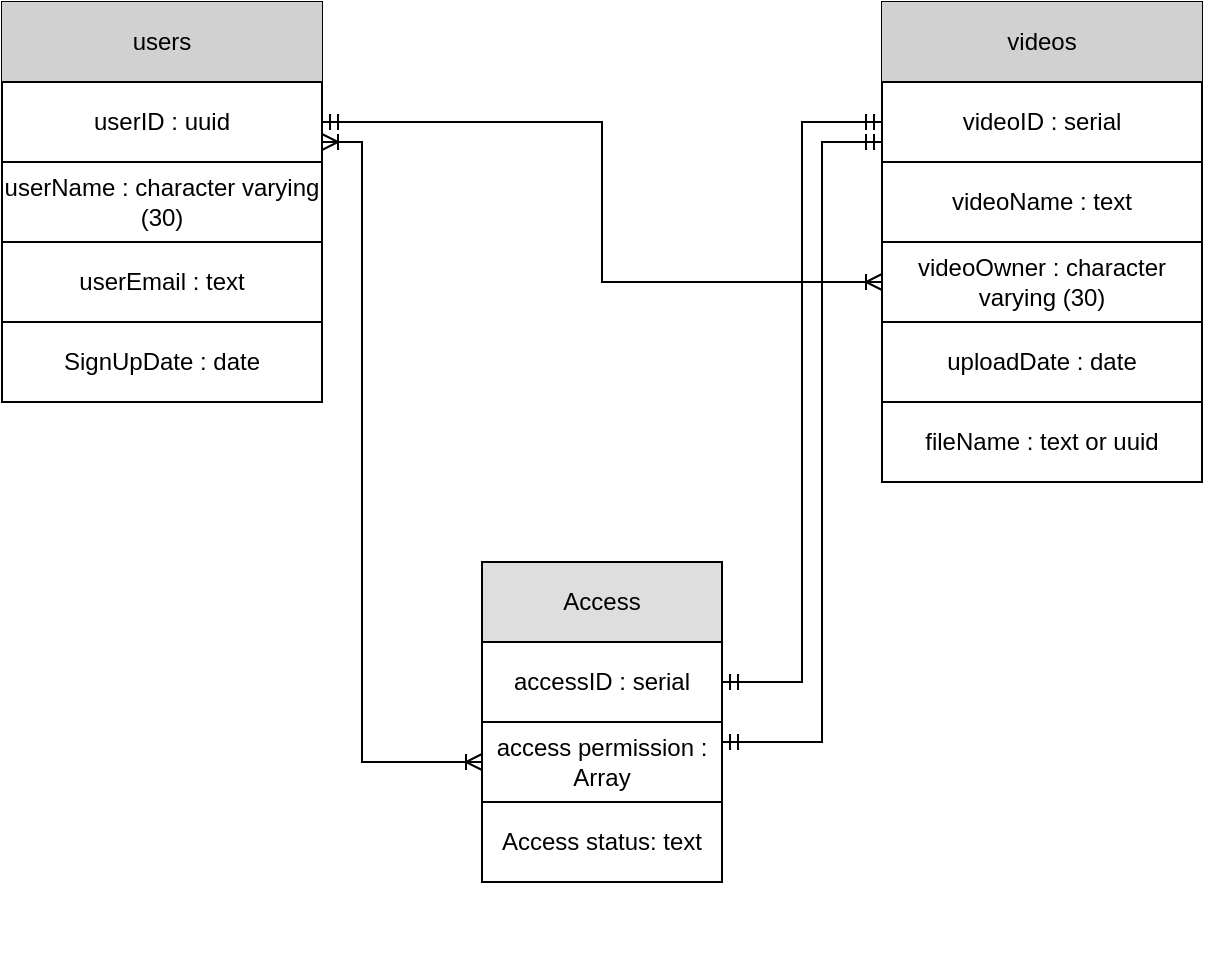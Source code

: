 <mxfile version="20.8.10" type="github">
  <diagram name="Page-1" id="x4iJGQ0KPtCMB_jyQW9S">
    <mxGraphModel dx="724" dy="390" grid="1" gridSize="10" guides="1" tooltips="1" connect="1" arrows="1" fold="1" page="1" pageScale="1" pageWidth="827" pageHeight="1169" math="0" shadow="0">
      <root>
        <mxCell id="0" />
        <mxCell id="1" parent="0" />
        <mxCell id="8FAOilzrqgQx4W-jh3Jm-20" value="" style="group" vertex="1" connectable="0" parent="1">
          <mxGeometry x="280" y="360" width="120" height="200" as="geometry" />
        </mxCell>
        <mxCell id="8FAOilzrqgQx4W-jh3Jm-7" value="" style="rounded=0;whiteSpace=wrap;html=1;" vertex="1" parent="8FAOilzrqgQx4W-jh3Jm-20">
          <mxGeometry width="120" height="160" as="geometry" />
        </mxCell>
        <mxCell id="8FAOilzrqgQx4W-jh3Jm-8" value="Access" style="rounded=0;whiteSpace=wrap;html=1;fillColor=#dedede;" vertex="1" parent="8FAOilzrqgQx4W-jh3Jm-20">
          <mxGeometry width="120" height="40" as="geometry" />
        </mxCell>
        <mxCell id="8FAOilzrqgQx4W-jh3Jm-5" value="&lt;div&gt;access permission : Array&lt;/div&gt;" style="rounded=0;whiteSpace=wrap;html=1;" vertex="1" parent="8FAOilzrqgQx4W-jh3Jm-20">
          <mxGeometry y="80" width="120" height="40" as="geometry" />
        </mxCell>
        <mxCell id="8FAOilzrqgQx4W-jh3Jm-10" value="Access status: text" style="rounded=0;whiteSpace=wrap;html=1;fillColor=default;" vertex="1" parent="8FAOilzrqgQx4W-jh3Jm-20">
          <mxGeometry y="120" width="120" height="40" as="geometry" />
        </mxCell>
        <mxCell id="8FAOilzrqgQx4W-jh3Jm-15" value="accessID : serial" style="rounded=0;whiteSpace=wrap;html=1;fillColor=default;" vertex="1" parent="8FAOilzrqgQx4W-jh3Jm-20">
          <mxGeometry y="40" width="120" height="40" as="geometry" />
        </mxCell>
        <mxCell id="8FAOilzrqgQx4W-jh3Jm-21" value="" style="group" vertex="1" connectable="0" parent="1">
          <mxGeometry x="480" y="80" width="160" height="240" as="geometry" />
        </mxCell>
        <mxCell id="uvVCpmAjIxrzyu7uWYnQ-92" value="" style="rounded=0;whiteSpace=wrap;html=1;" parent="8FAOilzrqgQx4W-jh3Jm-21" vertex="1">
          <mxGeometry width="160" height="200" as="geometry" />
        </mxCell>
        <mxCell id="uvVCpmAjIxrzyu7uWYnQ-93" value="" style="rounded=0;whiteSpace=wrap;html=1;" parent="8FAOilzrqgQx4W-jh3Jm-21" vertex="1">
          <mxGeometry width="160" height="40" as="geometry" />
        </mxCell>
        <mxCell id="uvVCpmAjIxrzyu7uWYnQ-94" value="videos" style="text;strokeColor=none;align=center;fillColor=#D1D1D1;html=1;verticalAlign=middle;whiteSpace=wrap;rounded=0;" parent="8FAOilzrqgQx4W-jh3Jm-21" vertex="1">
          <mxGeometry width="160" height="40" as="geometry" />
        </mxCell>
        <mxCell id="uvVCpmAjIxrzyu7uWYnQ-103" value="" style="rounded=0;whiteSpace=wrap;html=1;fillColor=none;" parent="8FAOilzrqgQx4W-jh3Jm-21" vertex="1">
          <mxGeometry y="40" width="160" height="40" as="geometry" />
        </mxCell>
        <mxCell id="uvVCpmAjIxrzyu7uWYnQ-104" value="videoID : serial" style="text;strokeColor=none;align=center;fillColor=none;html=1;verticalAlign=middle;whiteSpace=wrap;rounded=0;" parent="8FAOilzrqgQx4W-jh3Jm-21" vertex="1">
          <mxGeometry y="40" width="160" height="40" as="geometry" />
        </mxCell>
        <mxCell id="uvVCpmAjIxrzyu7uWYnQ-105" value="videoName : text" style="rounded=0;whiteSpace=wrap;html=1;fillColor=none;" parent="8FAOilzrqgQx4W-jh3Jm-21" vertex="1">
          <mxGeometry y="80" width="160" height="40" as="geometry" />
        </mxCell>
        <mxCell id="uvVCpmAjIxrzyu7uWYnQ-106" value="videoOwner : character varying (30)" style="rounded=0;whiteSpace=wrap;html=1;fillColor=none;" parent="8FAOilzrqgQx4W-jh3Jm-21" vertex="1">
          <mxGeometry y="120" width="160" height="40" as="geometry" />
        </mxCell>
        <mxCell id="uvVCpmAjIxrzyu7uWYnQ-107" value="uploadDate : date" style="whiteSpace=wrap;html=1;fillColor=none;" parent="8FAOilzrqgQx4W-jh3Jm-21" vertex="1">
          <mxGeometry y="160" width="160" height="40" as="geometry" />
        </mxCell>
        <mxCell id="8FAOilzrqgQx4W-jh3Jm-6" value="fileName : text or uuid" style="rounded=0;whiteSpace=wrap;html=1;" vertex="1" parent="8FAOilzrqgQx4W-jh3Jm-21">
          <mxGeometry y="200" width="160" height="40" as="geometry" />
        </mxCell>
        <mxCell id="8FAOilzrqgQx4W-jh3Jm-22" value="" style="group" vertex="1" connectable="0" parent="1">
          <mxGeometry x="40" y="80" width="160" height="200" as="geometry" />
        </mxCell>
        <mxCell id="uvVCpmAjIxrzyu7uWYnQ-89" value="" style="rounded=0;whiteSpace=wrap;html=1;" parent="8FAOilzrqgQx4W-jh3Jm-22" vertex="1">
          <mxGeometry width="160" height="200" as="geometry" />
        </mxCell>
        <mxCell id="uvVCpmAjIxrzyu7uWYnQ-90" value="" style="rounded=0;whiteSpace=wrap;html=1;" parent="8FAOilzrqgQx4W-jh3Jm-22" vertex="1">
          <mxGeometry width="160" height="40" as="geometry" />
        </mxCell>
        <mxCell id="uvVCpmAjIxrzyu7uWYnQ-91" value="users" style="text;strokeColor=none;align=center;fillColor=#D1D1D1;html=1;verticalAlign=middle;whiteSpace=wrap;rounded=0;" parent="8FAOilzrqgQx4W-jh3Jm-22" vertex="1">
          <mxGeometry width="160" height="40" as="geometry" />
        </mxCell>
        <mxCell id="uvVCpmAjIxrzyu7uWYnQ-95" value="" style="rounded=0;whiteSpace=wrap;html=1;" parent="8FAOilzrqgQx4W-jh3Jm-22" vertex="1">
          <mxGeometry y="40" width="160" height="40" as="geometry" />
        </mxCell>
        <mxCell id="uvVCpmAjIxrzyu7uWYnQ-96" value="userID : uuid" style="text;strokeColor=none;align=center;fillColor=none;html=1;verticalAlign=middle;whiteSpace=wrap;rounded=0;" parent="8FAOilzrqgQx4W-jh3Jm-22" vertex="1">
          <mxGeometry y="40" width="160" height="40" as="geometry" />
        </mxCell>
        <mxCell id="uvVCpmAjIxrzyu7uWYnQ-97" value="" style="rounded=0;whiteSpace=wrap;html=1;fillColor=none;" parent="8FAOilzrqgQx4W-jh3Jm-22" vertex="1">
          <mxGeometry y="80" width="160" height="40" as="geometry" />
        </mxCell>
        <mxCell id="uvVCpmAjIxrzyu7uWYnQ-98" value="userName : character varying (30)" style="text;strokeColor=none;align=center;fillColor=none;html=1;verticalAlign=middle;whiteSpace=wrap;rounded=0;" parent="8FAOilzrqgQx4W-jh3Jm-22" vertex="1">
          <mxGeometry y="80" width="160" height="40" as="geometry" />
        </mxCell>
        <mxCell id="uvVCpmAjIxrzyu7uWYnQ-99" value="" style="rounded=0;whiteSpace=wrap;html=1;fillColor=none;" parent="8FAOilzrqgQx4W-jh3Jm-22" vertex="1">
          <mxGeometry y="120" width="160" height="40" as="geometry" />
        </mxCell>
        <mxCell id="uvVCpmAjIxrzyu7uWYnQ-100" value="&lt;div&gt;userEmail : text&lt;/div&gt;" style="text;strokeColor=none;align=center;fillColor=none;html=1;verticalAlign=middle;whiteSpace=wrap;rounded=0;" parent="8FAOilzrqgQx4W-jh3Jm-22" vertex="1">
          <mxGeometry y="120" width="160" height="40" as="geometry" />
        </mxCell>
        <mxCell id="uvVCpmAjIxrzyu7uWYnQ-109" value="SignUpDate : date" style="rounded=0;whiteSpace=wrap;html=1;fillColor=none;" parent="8FAOilzrqgQx4W-jh3Jm-22" vertex="1">
          <mxGeometry y="160" width="160" height="40" as="geometry" />
        </mxCell>
        <mxCell id="8FAOilzrqgQx4W-jh3Jm-23" style="edgeStyle=orthogonalEdgeStyle;rounded=0;orthogonalLoop=1;jettySize=auto;html=1;exitX=1;exitY=0.5;exitDx=0;exitDy=0;entryX=0;entryY=0.5;entryDx=0;entryDy=0;endArrow=ERoneToMany;endFill=0;startArrow=ERmandOne;startFill=0;" edge="1" parent="1" source="uvVCpmAjIxrzyu7uWYnQ-96" target="uvVCpmAjIxrzyu7uWYnQ-106">
          <mxGeometry relative="1" as="geometry" />
        </mxCell>
        <mxCell id="8FAOilzrqgQx4W-jh3Jm-24" style="edgeStyle=orthogonalEdgeStyle;rounded=0;orthogonalLoop=1;jettySize=auto;html=1;exitX=0;exitY=0.5;exitDx=0;exitDy=0;entryX=1;entryY=0.75;entryDx=0;entryDy=0;endArrow=ERoneToMany;endFill=0;startArrow=ERoneToMany;startFill=0;" edge="1" parent="1" source="8FAOilzrqgQx4W-jh3Jm-5" target="uvVCpmAjIxrzyu7uWYnQ-96">
          <mxGeometry relative="1" as="geometry">
            <Array as="points">
              <mxPoint x="220" y="460" />
              <mxPoint x="220" y="150" />
            </Array>
          </mxGeometry>
        </mxCell>
        <mxCell id="8FAOilzrqgQx4W-jh3Jm-25" style="edgeStyle=orthogonalEdgeStyle;rounded=0;orthogonalLoop=1;jettySize=auto;html=1;exitX=1;exitY=0.25;exitDx=0;exitDy=0;entryX=0;entryY=0.75;entryDx=0;entryDy=0;endArrow=ERmandOne;endFill=0;startArrow=ERmandOne;startFill=0;" edge="1" parent="1" source="8FAOilzrqgQx4W-jh3Jm-5" target="uvVCpmAjIxrzyu7uWYnQ-104">
          <mxGeometry relative="1" as="geometry">
            <Array as="points">
              <mxPoint x="450" y="450" />
              <mxPoint x="450" y="150" />
            </Array>
          </mxGeometry>
        </mxCell>
        <mxCell id="8FAOilzrqgQx4W-jh3Jm-26" style="edgeStyle=orthogonalEdgeStyle;rounded=0;orthogonalLoop=1;jettySize=auto;html=1;exitX=1;exitY=0.5;exitDx=0;exitDy=0;entryX=0;entryY=0.5;entryDx=0;entryDy=0;endArrow=ERmandOne;endFill=0;startArrow=ERmandOne;startFill=0;" edge="1" parent="1" source="8FAOilzrqgQx4W-jh3Jm-15" target="uvVCpmAjIxrzyu7uWYnQ-104">
          <mxGeometry relative="1" as="geometry" />
        </mxCell>
      </root>
    </mxGraphModel>
  </diagram>
</mxfile>
